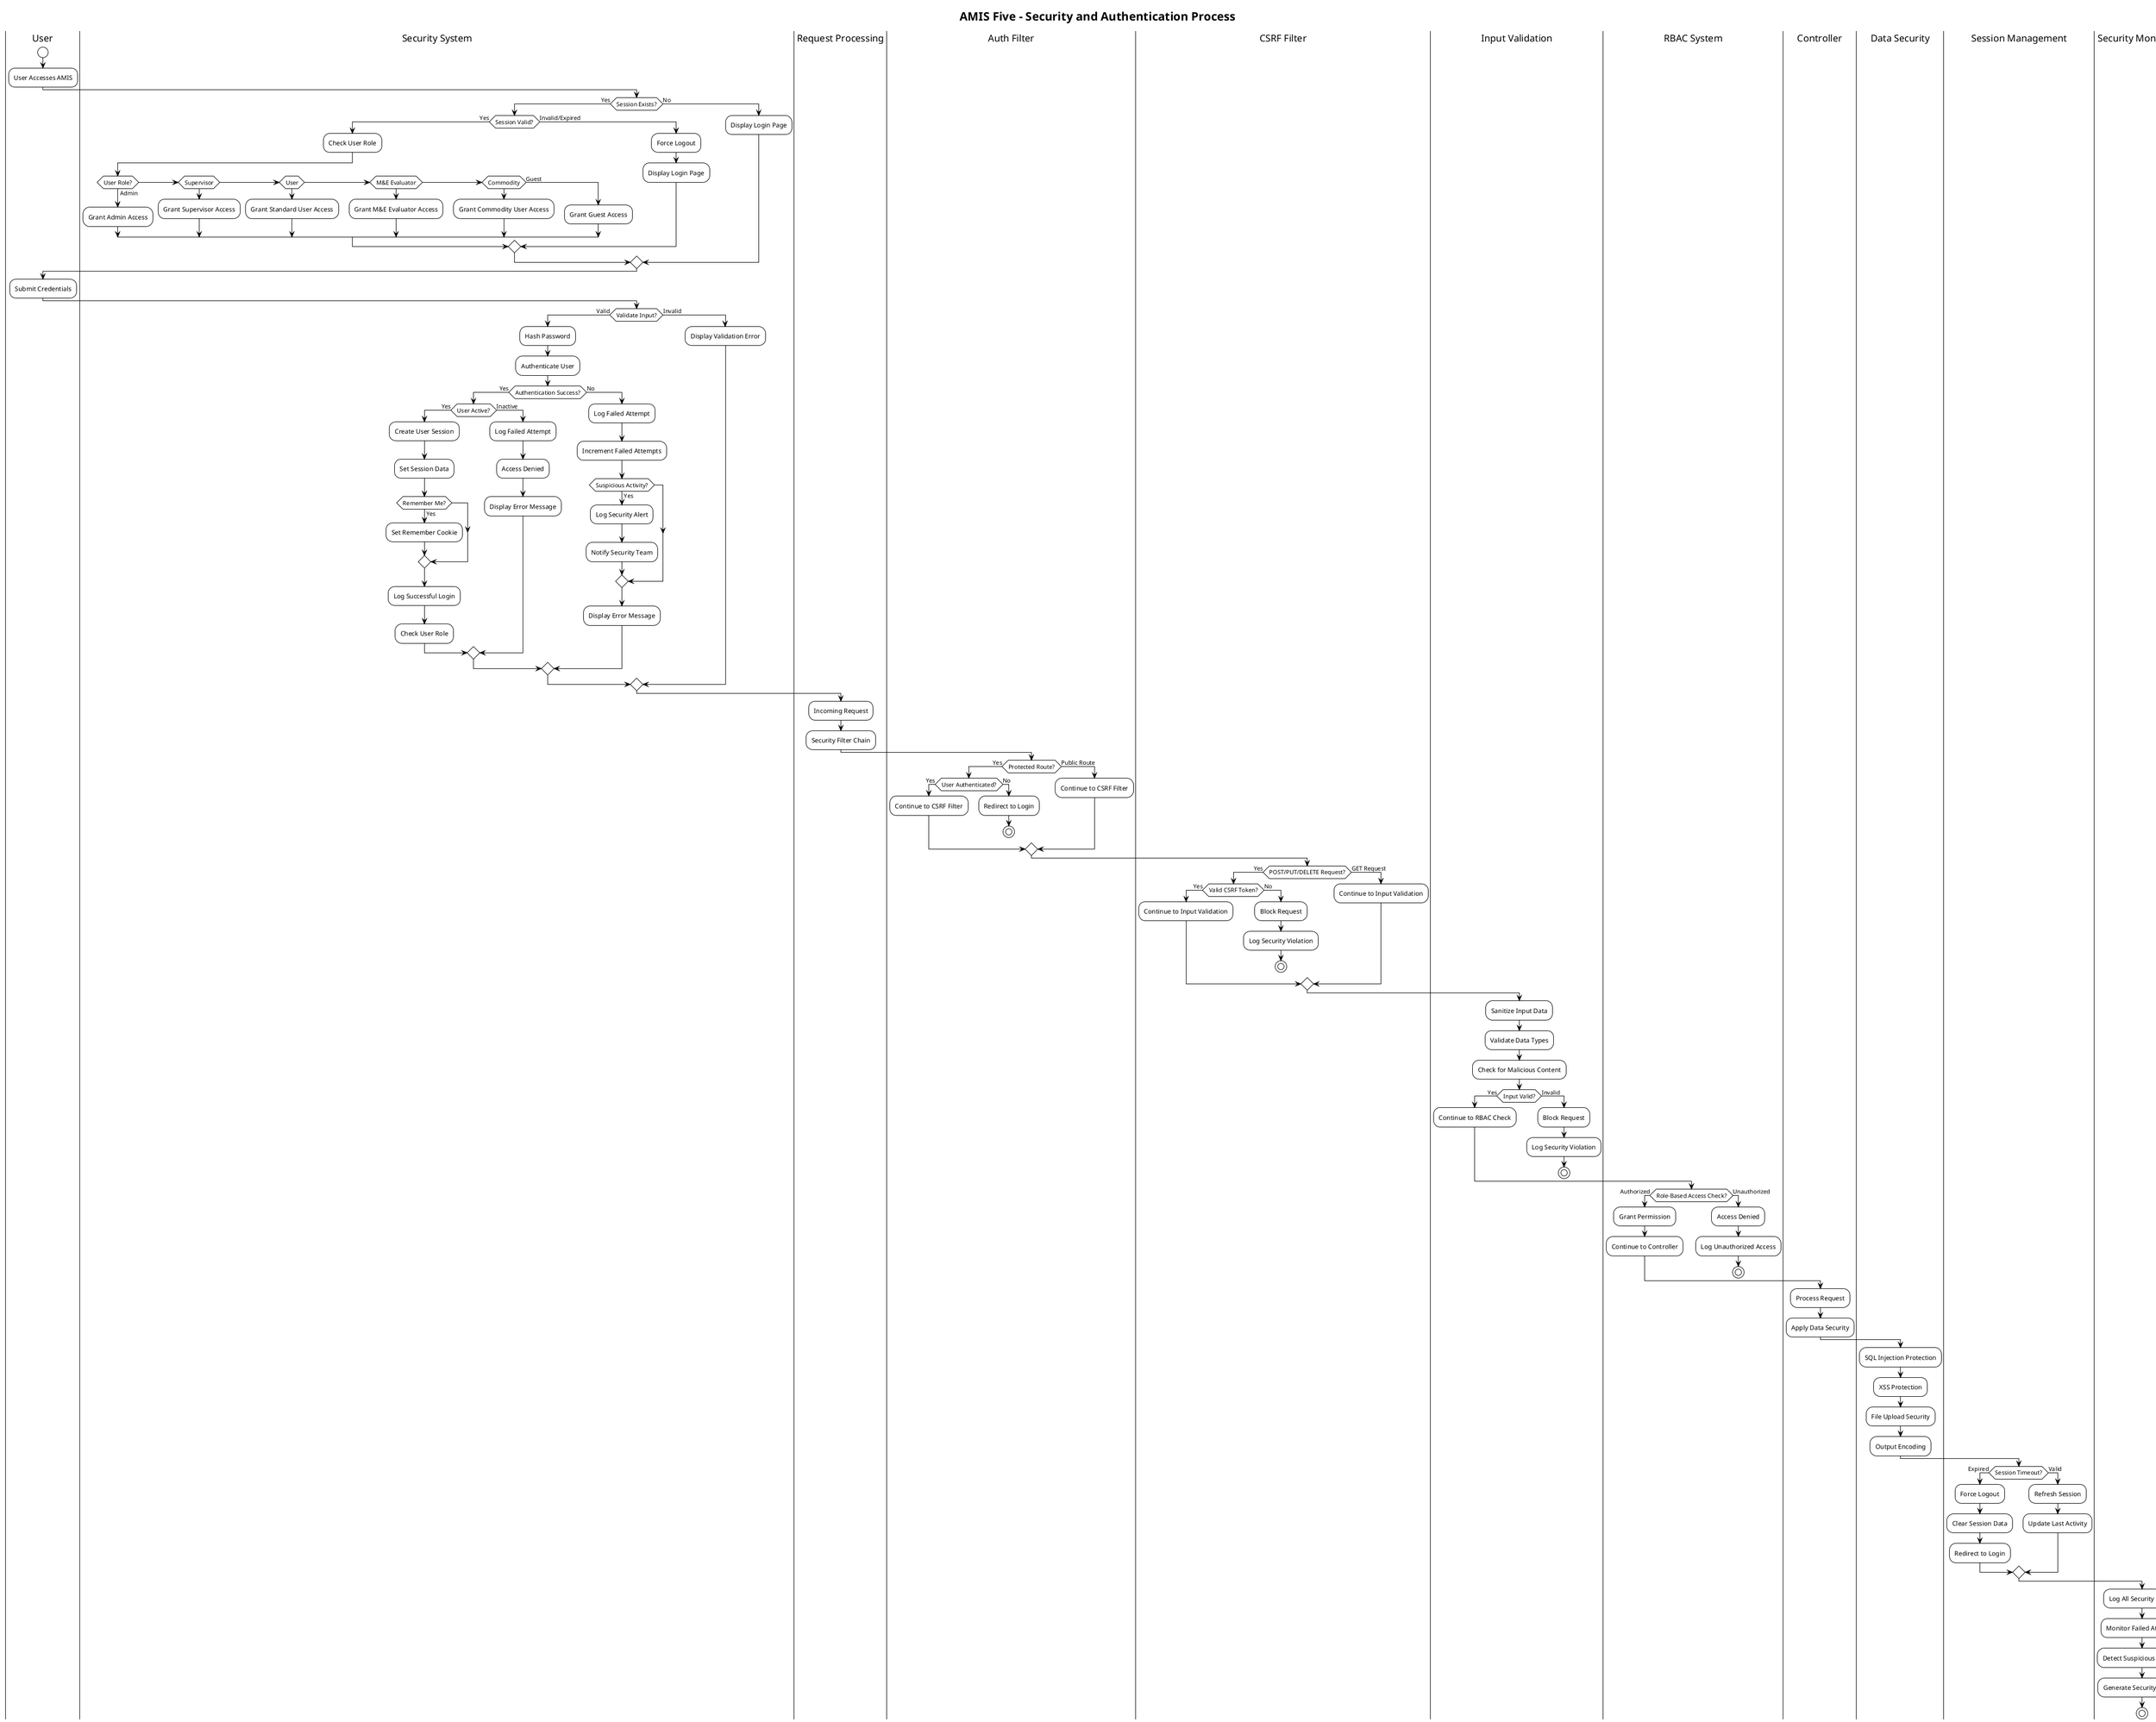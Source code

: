 @startuml AMIS_Security_Process
!theme plain
title AMIS Five - Security and Authentication Process

|User|
start
:User Accesses AMIS;

|Security System|
if (Session Exists?) then (Yes)
    if (Session Valid?) then (Yes)
        :Check User Role;
        
        if (User Role?) then (Admin)
            :Grant Admin Access;
        elseif (Supervisor) then
            :Grant Supervisor Access;
        elseif (User) then
            :Grant Standard User Access;
        elseif (M&E Evaluator) then
            :Grant M&E Evaluator Access;
        elseif (Commodity) then
            :Grant Commodity User Access;
        else (Guest)
            :Grant Guest Access;
        endif
        
    else (Invalid/Expired)
        :Force Logout;
        :Display Login Page;
    endif
else (No)
    :Display Login Page;
endif

|User|
:Submit Credentials;

|Security System|
if (Validate Input?) then (Valid)
    :Hash Password;
    :Authenticate User;
    
    if (Authentication Success?) then (Yes)
        if (User Active?) then (Yes)
            :Create User Session;
            :Set Session Data;
            
            if (Remember Me?) then (Yes)
                :Set Remember Cookie;
            endif
            
            :Log Successful Login;
            :Check User Role;
            
        else (Inactive)
            :Log Failed Attempt;
            :Access Denied;
            :Display Error Message;
        endif
        
    else (No)
        :Log Failed Attempt;
        :Increment Failed Attempts;
        
        if (Suspicious Activity?) then (Yes)
            :Log Security Alert;
            :Notify Security Team;
        endif
        
        :Display Error Message;
    endif
    
else (Invalid)
    :Display Validation Error;
endif

|Request Processing|
:Incoming Request;
:Security Filter Chain;

|Auth Filter|
if (Protected Route?) then (Yes)
    if (User Authenticated?) then (Yes)
        :Continue to CSRF Filter;
    else (No)
        :Redirect to Login;
        stop
    endif
else (Public Route)
    :Continue to CSRF Filter;
endif

|CSRF Filter|
if (POST/PUT/DELETE Request?) then (Yes)
    if (Valid CSRF Token?) then (Yes)
        :Continue to Input Validation;
    else (No)
        :Block Request;
        :Log Security Violation;
        stop
    endif
else (GET Request)
    :Continue to Input Validation;
endif

|Input Validation|
:Sanitize Input Data;
:Validate Data Types;
:Check for Malicious Content;

if (Input Valid?) then (Yes)
    :Continue to RBAC Check;
else (Invalid)
    :Block Request;
    :Log Security Violation;
    stop
endif

|RBAC System|
if (Role-Based Access Check?) then (Authorized)
    :Grant Permission;
    :Continue to Controller;
else (Unauthorized)
    :Access Denied;
    :Log Unauthorized Access;
    stop
endif

|Controller|
:Process Request;
:Apply Data Security;

|Data Security|
:SQL Injection Protection;
:XSS Protection;
:File Upload Security;
:Output Encoding;

|Session Management|
if (Session Timeout?) then (Expired)
    :Force Logout;
    :Clear Session Data;
    :Redirect to Login;
else (Valid)
    :Refresh Session;
    :Update Last Activity;
endif

|Security Monitoring|
:Log All Security Events;
:Monitor Failed Attempts;
:Detect Suspicious Patterns;
:Generate Security Reports;

stop

@enduml
